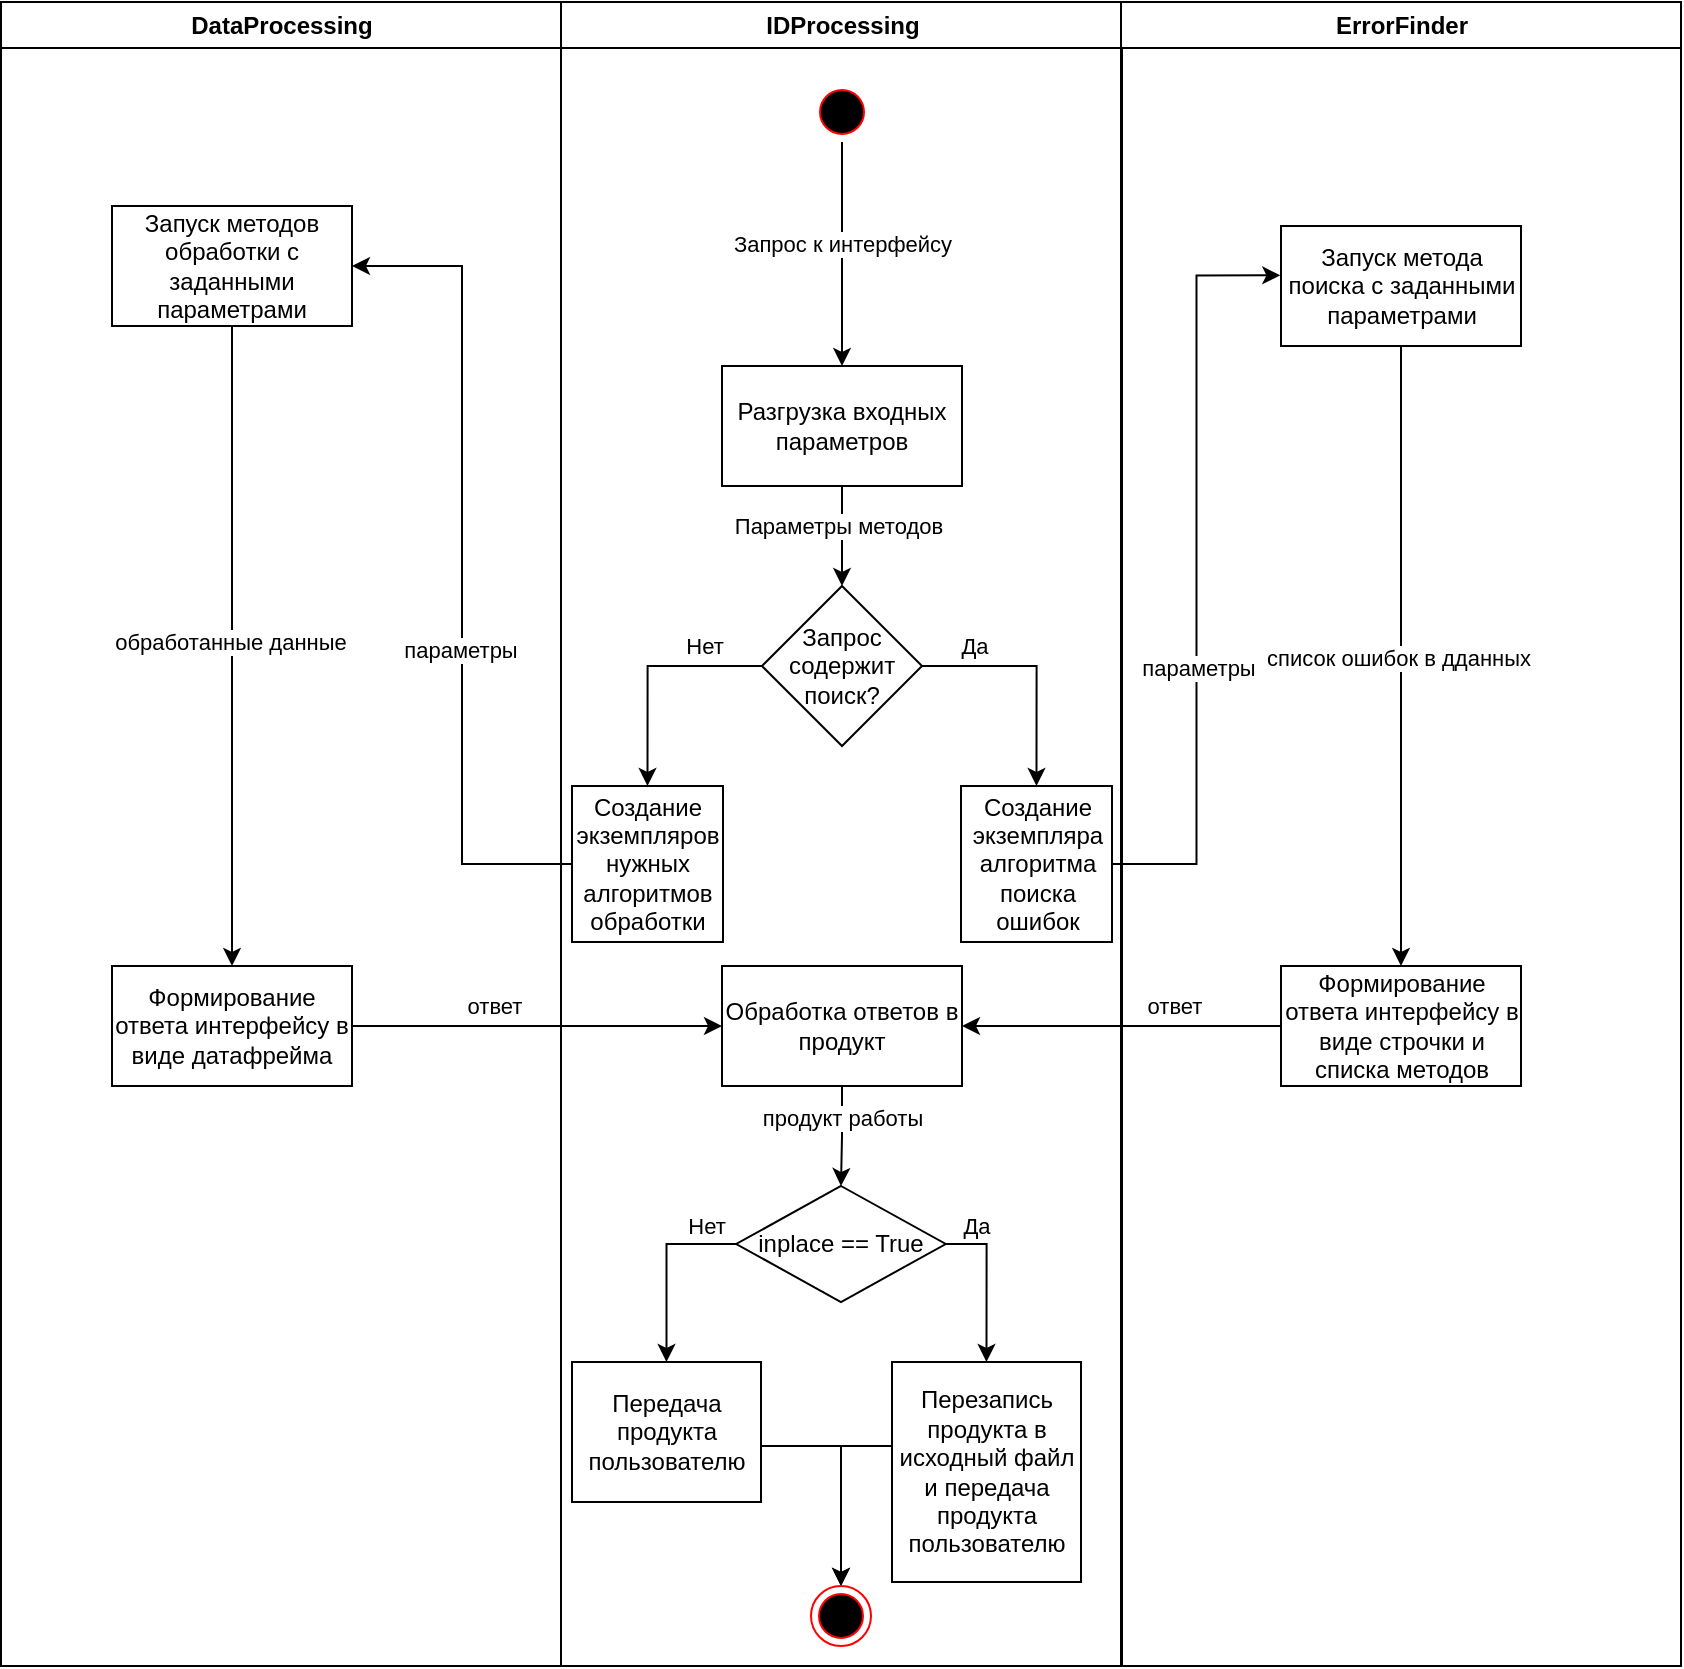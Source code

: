 <mxfile version="26.1.3">
  <diagram name="Page-1" id="e7e014a7-5840-1c2e-5031-d8a46d1fe8dd">
    <mxGraphModel dx="989" dy="545" grid="1" gridSize="10" guides="1" tooltips="1" connect="1" arrows="1" fold="1" page="1" pageScale="1" pageWidth="1169" pageHeight="826" background="none" math="0" shadow="0">
      <root>
        <mxCell id="0" />
        <mxCell id="1" parent="0" />
        <mxCell id="2" value="DataProcessing" style="swimlane;whiteSpace=wrap" parent="1" vertex="1">
          <mxGeometry x="164.5" y="128" width="280" height="832" as="geometry" />
        </mxCell>
        <mxCell id="oYbGAC6NX1mysFADp8m5-18" style="edgeStyle=orthogonalEdgeStyle;rounded=0;orthogonalLoop=1;jettySize=auto;html=1;exitX=0.5;exitY=1;exitDx=0;exitDy=0;" edge="1" parent="2" source="5pYoA8IDufvgtYX2fxCb-80" target="oYbGAC6NX1mysFADp8m5-17">
          <mxGeometry relative="1" as="geometry" />
        </mxCell>
        <mxCell id="oYbGAC6NX1mysFADp8m5-28" value="обработанные данные" style="edgeLabel;html=1;align=center;verticalAlign=middle;resizable=0;points=[];" vertex="1" connectable="0" parent="oYbGAC6NX1mysFADp8m5-18">
          <mxGeometry x="-0.012" y="-1" relative="1" as="geometry">
            <mxPoint as="offset" />
          </mxGeometry>
        </mxCell>
        <mxCell id="5pYoA8IDufvgtYX2fxCb-80" value="Запуск методов обработки с заданными параметрами" style="rounded=0;whiteSpace=wrap;html=1;" parent="2" vertex="1">
          <mxGeometry x="55.5" y="102" width="120" height="60" as="geometry" />
        </mxCell>
        <mxCell id="oYbGAC6NX1mysFADp8m5-17" value="Формирование ответа интерфейсу в виде датафрейма" style="rounded=0;whiteSpace=wrap;html=1;" vertex="1" parent="2">
          <mxGeometry x="55.5" y="482" width="120" height="60" as="geometry" />
        </mxCell>
        <mxCell id="3" value="IDProcessing" style="swimlane;whiteSpace=wrap" parent="1" vertex="1">
          <mxGeometry x="444.5" y="128" width="280.5" height="832" as="geometry" />
        </mxCell>
        <mxCell id="5pYoA8IDufvgtYX2fxCb-42" style="edgeStyle=orthogonalEdgeStyle;rounded=0;orthogonalLoop=1;jettySize=auto;html=1;exitX=0.5;exitY=1;exitDx=0;exitDy=0;" parent="3" source="13" target="5pYoA8IDufvgtYX2fxCb-57" edge="1">
          <mxGeometry relative="1" as="geometry">
            <mxPoint x="140.017" y="102" as="targetPoint" />
          </mxGeometry>
        </mxCell>
        <mxCell id="5pYoA8IDufvgtYX2fxCb-58" value="Запрос к интерфейсу" style="edgeLabel;html=1;align=center;verticalAlign=middle;resizable=0;points=[];" parent="5pYoA8IDufvgtYX2fxCb-42" vertex="1" connectable="0">
          <mxGeometry x="-0.092" relative="1" as="geometry">
            <mxPoint as="offset" />
          </mxGeometry>
        </mxCell>
        <mxCell id="13" value="По" style="ellipse;shape=startState;fillColor=#000000;strokeColor=#ff0000;" parent="3" vertex="1">
          <mxGeometry x="125.5" y="40" width="30" height="30" as="geometry" />
        </mxCell>
        <mxCell id="5pYoA8IDufvgtYX2fxCb-60" style="edgeStyle=orthogonalEdgeStyle;rounded=0;orthogonalLoop=1;jettySize=auto;html=1;exitX=0.5;exitY=1;exitDx=0;exitDy=0;entryX=0.5;entryY=0;entryDx=0;entryDy=0;" parent="3" source="5pYoA8IDufvgtYX2fxCb-57" target="5pYoA8IDufvgtYX2fxCb-59" edge="1">
          <mxGeometry relative="1" as="geometry" />
        </mxCell>
        <mxCell id="5pYoA8IDufvgtYX2fxCb-61" value="Параметры методов" style="edgeLabel;html=1;align=center;verticalAlign=middle;resizable=0;points=[];" parent="5pYoA8IDufvgtYX2fxCb-60" vertex="1" connectable="0">
          <mxGeometry x="-0.221" y="-2" relative="1" as="geometry">
            <mxPoint as="offset" />
          </mxGeometry>
        </mxCell>
        <mxCell id="5pYoA8IDufvgtYX2fxCb-57" value="Разгрузка входных параметров" style="rounded=0;whiteSpace=wrap;html=1;" parent="3" vertex="1">
          <mxGeometry x="80.5" y="182" width="120" height="60" as="geometry" />
        </mxCell>
        <mxCell id="5pYoA8IDufvgtYX2fxCb-76" style="edgeStyle=orthogonalEdgeStyle;rounded=0;orthogonalLoop=1;jettySize=auto;html=1;entryX=0.5;entryY=0;entryDx=0;entryDy=0;" parent="3" source="5pYoA8IDufvgtYX2fxCb-59" target="5pYoA8IDufvgtYX2fxCb-75" edge="1">
          <mxGeometry relative="1" as="geometry" />
        </mxCell>
        <mxCell id="5pYoA8IDufvgtYX2fxCb-78" value="Нет" style="edgeLabel;html=1;align=center;verticalAlign=middle;resizable=0;points=[];" parent="5pYoA8IDufvgtYX2fxCb-76" vertex="1" connectable="0">
          <mxGeometry x="-0.501" y="1" relative="1" as="geometry">
            <mxPoint y="-11" as="offset" />
          </mxGeometry>
        </mxCell>
        <mxCell id="5pYoA8IDufvgtYX2fxCb-77" style="edgeStyle=orthogonalEdgeStyle;rounded=0;orthogonalLoop=1;jettySize=auto;html=1;entryX=0.5;entryY=0;entryDx=0;entryDy=0;" parent="3" source="5pYoA8IDufvgtYX2fxCb-59" target="5pYoA8IDufvgtYX2fxCb-74" edge="1">
          <mxGeometry relative="1" as="geometry" />
        </mxCell>
        <mxCell id="5pYoA8IDufvgtYX2fxCb-79" value="Да" style="edgeLabel;html=1;align=center;verticalAlign=middle;resizable=0;points=[];" parent="5pYoA8IDufvgtYX2fxCb-77" vertex="1" connectable="0">
          <mxGeometry x="-0.556" y="-3" relative="1" as="geometry">
            <mxPoint y="-13" as="offset" />
          </mxGeometry>
        </mxCell>
        <mxCell id="5pYoA8IDufvgtYX2fxCb-59" value="Запрос содержит поиск?" style="rhombus;whiteSpace=wrap;html=1;" parent="3" vertex="1">
          <mxGeometry x="100.5" y="292" width="80" height="80" as="geometry" />
        </mxCell>
        <mxCell id="5pYoA8IDufvgtYX2fxCb-74" value="Создание экземпляра алгоритма поиска ошибок" style="rounded=0;whiteSpace=wrap;html=1;" parent="3" vertex="1">
          <mxGeometry x="200" y="392" width="75.5" height="78" as="geometry" />
        </mxCell>
        <mxCell id="5pYoA8IDufvgtYX2fxCb-75" value="Создание экземпляров нужных алгоритмов обработки" style="rounded=0;whiteSpace=wrap;html=1;" parent="3" vertex="1">
          <mxGeometry x="5.5" y="392" width="75.5" height="78" as="geometry" />
        </mxCell>
        <mxCell id="oYbGAC6NX1mysFADp8m5-27" style="edgeStyle=orthogonalEdgeStyle;rounded=0;orthogonalLoop=1;jettySize=auto;html=1;" edge="1" parent="3" source="oYbGAC6NX1mysFADp8m5-22" target="oYbGAC6NX1mysFADp8m5-26">
          <mxGeometry relative="1" as="geometry" />
        </mxCell>
        <mxCell id="oYbGAC6NX1mysFADp8m5-32" value="продукт работы" style="edgeLabel;html=1;align=center;verticalAlign=middle;resizable=0;points=[];" vertex="1" connectable="0" parent="oYbGAC6NX1mysFADp8m5-27">
          <mxGeometry x="-0.365" relative="1" as="geometry">
            <mxPoint as="offset" />
          </mxGeometry>
        </mxCell>
        <mxCell id="oYbGAC6NX1mysFADp8m5-22" value="Обработка ответов в продукт" style="rounded=0;whiteSpace=wrap;html=1;" vertex="1" parent="3">
          <mxGeometry x="80.5" y="482" width="120" height="60" as="geometry" />
        </mxCell>
        <mxCell id="oYbGAC6NX1mysFADp8m5-37" style="edgeStyle=orthogonalEdgeStyle;rounded=0;orthogonalLoop=1;jettySize=auto;html=1;exitX=0;exitY=0.5;exitDx=0;exitDy=0;" edge="1" parent="3" source="oYbGAC6NX1mysFADp8m5-26" target="oYbGAC6NX1mysFADp8m5-35">
          <mxGeometry relative="1" as="geometry" />
        </mxCell>
        <mxCell id="oYbGAC6NX1mysFADp8m5-41" value="Нет" style="edgeLabel;html=1;align=center;verticalAlign=middle;resizable=0;points=[];" vertex="1" connectable="0" parent="oYbGAC6NX1mysFADp8m5-37">
          <mxGeometry x="-0.679" relative="1" as="geometry">
            <mxPoint y="-9" as="offset" />
          </mxGeometry>
        </mxCell>
        <mxCell id="oYbGAC6NX1mysFADp8m5-38" style="edgeStyle=orthogonalEdgeStyle;rounded=0;orthogonalLoop=1;jettySize=auto;html=1;exitX=1;exitY=0.5;exitDx=0;exitDy=0;entryX=0.5;entryY=0;entryDx=0;entryDy=0;" edge="1" parent="3" source="oYbGAC6NX1mysFADp8m5-26" target="oYbGAC6NX1mysFADp8m5-36">
          <mxGeometry relative="1" as="geometry" />
        </mxCell>
        <mxCell id="oYbGAC6NX1mysFADp8m5-40" value="Да" style="edgeLabel;html=1;align=center;verticalAlign=middle;resizable=0;points=[];" vertex="1" connectable="0" parent="oYbGAC6NX1mysFADp8m5-38">
          <mxGeometry x="-0.631" y="1" relative="1" as="geometry">
            <mxPoint y="-8" as="offset" />
          </mxGeometry>
        </mxCell>
        <mxCell id="oYbGAC6NX1mysFADp8m5-26" value="inplace == True" style="rhombus;whiteSpace=wrap;html=1;" vertex="1" parent="3">
          <mxGeometry x="87.62" y="592" width="104.75" height="58" as="geometry" />
        </mxCell>
        <mxCell id="oYbGAC6NX1mysFADp8m5-44" style="edgeStyle=orthogonalEdgeStyle;rounded=0;orthogonalLoop=1;jettySize=auto;html=1;entryX=0.5;entryY=0;entryDx=0;entryDy=0;" edge="1" parent="3" source="oYbGAC6NX1mysFADp8m5-35" target="oYbGAC6NX1mysFADp8m5-43">
          <mxGeometry relative="1" as="geometry">
            <Array as="points">
              <mxPoint x="140" y="722" />
            </Array>
          </mxGeometry>
        </mxCell>
        <mxCell id="oYbGAC6NX1mysFADp8m5-35" value="Передача продукта пользователю" style="rounded=0;whiteSpace=wrap;html=1;" vertex="1" parent="3">
          <mxGeometry x="5.5" y="680" width="94.5" height="70" as="geometry" />
        </mxCell>
        <mxCell id="oYbGAC6NX1mysFADp8m5-45" style="edgeStyle=orthogonalEdgeStyle;rounded=0;orthogonalLoop=1;jettySize=auto;html=1;" edge="1" parent="3" source="oYbGAC6NX1mysFADp8m5-36" target="oYbGAC6NX1mysFADp8m5-43">
          <mxGeometry relative="1" as="geometry">
            <Array as="points">
              <mxPoint x="140" y="722" />
            </Array>
          </mxGeometry>
        </mxCell>
        <mxCell id="oYbGAC6NX1mysFADp8m5-36" value="Перезапись продукта в исходный файл и передача продукта пользователю" style="rounded=0;whiteSpace=wrap;html=1;" vertex="1" parent="3">
          <mxGeometry x="165.5" y="680" width="94.5" height="110" as="geometry" />
        </mxCell>
        <mxCell id="oYbGAC6NX1mysFADp8m5-43" value="" style="ellipse;html=1;shape=endState;fillColor=#000000;strokeColor=#ff0000;" vertex="1" parent="3">
          <mxGeometry x="125.0" y="792" width="30" height="30" as="geometry" />
        </mxCell>
        <mxCell id="4" value="ErrorFinder" style="swimlane;whiteSpace=wrap" parent="1" vertex="1">
          <mxGeometry x="724.5" y="128" width="280" height="832" as="geometry" />
        </mxCell>
        <mxCell id="oYbGAC6NX1mysFADp8m5-21" style="edgeStyle=orthogonalEdgeStyle;rounded=0;orthogonalLoop=1;jettySize=auto;html=1;" edge="1" parent="4" source="5pYoA8IDufvgtYX2fxCb-51" target="oYbGAC6NX1mysFADp8m5-20">
          <mxGeometry relative="1" as="geometry" />
        </mxCell>
        <mxCell id="oYbGAC6NX1mysFADp8m5-29" value="список ошибок в дданных" style="edgeLabel;html=1;align=center;verticalAlign=middle;resizable=0;points=[];" vertex="1" connectable="0" parent="oYbGAC6NX1mysFADp8m5-21">
          <mxGeometry x="0.004" y="-2" relative="1" as="geometry">
            <mxPoint as="offset" />
          </mxGeometry>
        </mxCell>
        <mxCell id="5pYoA8IDufvgtYX2fxCb-51" value="Запуск метода поиска с заданными параметрами" style="rounded=0;whiteSpace=wrap;html=1;" parent="4" vertex="1">
          <mxGeometry x="80" y="112" width="120" height="60" as="geometry" />
        </mxCell>
        <mxCell id="oYbGAC6NX1mysFADp8m5-20" value="Формирование ответа интерфейсу в виде строчки и списка методов" style="rounded=0;whiteSpace=wrap;html=1;" vertex="1" parent="4">
          <mxGeometry x="80" y="482" width="120" height="60" as="geometry" />
        </mxCell>
        <mxCell id="oYbGAC6NX1mysFADp8m5-13" style="edgeStyle=orthogonalEdgeStyle;rounded=0;orthogonalLoop=1;jettySize=auto;html=1;exitX=0;exitY=0.5;exitDx=0;exitDy=0;entryX=1;entryY=0.5;entryDx=0;entryDy=0;" edge="1" parent="1" source="5pYoA8IDufvgtYX2fxCb-75" target="5pYoA8IDufvgtYX2fxCb-80">
          <mxGeometry relative="1" as="geometry" />
        </mxCell>
        <mxCell id="oYbGAC6NX1mysFADp8m5-14" value="параметры" style="edgeLabel;html=1;align=center;verticalAlign=middle;resizable=0;points=[];" vertex="1" connectable="0" parent="oYbGAC6NX1mysFADp8m5-13">
          <mxGeometry x="-0.206" y="1" relative="1" as="geometry">
            <mxPoint as="offset" />
          </mxGeometry>
        </mxCell>
        <mxCell id="oYbGAC6NX1mysFADp8m5-15" style="edgeStyle=orthogonalEdgeStyle;rounded=0;orthogonalLoop=1;jettySize=auto;html=1;exitX=1;exitY=0.5;exitDx=0;exitDy=0;entryX=-0.003;entryY=0.411;entryDx=0;entryDy=0;entryPerimeter=0;" edge="1" parent="1" source="5pYoA8IDufvgtYX2fxCb-74" target="5pYoA8IDufvgtYX2fxCb-51">
          <mxGeometry relative="1" as="geometry" />
        </mxCell>
        <mxCell id="oYbGAC6NX1mysFADp8m5-16" value="параметры" style="edgeLabel;html=1;align=center;verticalAlign=middle;resizable=0;points=[];" vertex="1" connectable="0" parent="oYbGAC6NX1mysFADp8m5-15">
          <mxGeometry x="-0.07" relative="1" as="geometry">
            <mxPoint y="35" as="offset" />
          </mxGeometry>
        </mxCell>
        <mxCell id="oYbGAC6NX1mysFADp8m5-24" style="edgeStyle=orthogonalEdgeStyle;rounded=0;orthogonalLoop=1;jettySize=auto;html=1;" edge="1" parent="1" source="oYbGAC6NX1mysFADp8m5-17" target="oYbGAC6NX1mysFADp8m5-22">
          <mxGeometry relative="1" as="geometry" />
        </mxCell>
        <mxCell id="oYbGAC6NX1mysFADp8m5-30" value="ответ" style="edgeLabel;html=1;align=center;verticalAlign=middle;resizable=0;points=[];" vertex="1" connectable="0" parent="oYbGAC6NX1mysFADp8m5-24">
          <mxGeometry x="-0.24" y="-1" relative="1" as="geometry">
            <mxPoint y="-11" as="offset" />
          </mxGeometry>
        </mxCell>
        <mxCell id="oYbGAC6NX1mysFADp8m5-25" style="edgeStyle=orthogonalEdgeStyle;rounded=0;orthogonalLoop=1;jettySize=auto;html=1;" edge="1" parent="1" source="oYbGAC6NX1mysFADp8m5-20" target="oYbGAC6NX1mysFADp8m5-22">
          <mxGeometry relative="1" as="geometry" />
        </mxCell>
        <mxCell id="oYbGAC6NX1mysFADp8m5-31" value="ответ" style="edgeLabel;html=1;align=center;verticalAlign=middle;resizable=0;points=[];" vertex="1" connectable="0" parent="oYbGAC6NX1mysFADp8m5-25">
          <mxGeometry x="-0.329" y="-2" relative="1" as="geometry">
            <mxPoint y="-8" as="offset" />
          </mxGeometry>
        </mxCell>
      </root>
    </mxGraphModel>
  </diagram>
</mxfile>
